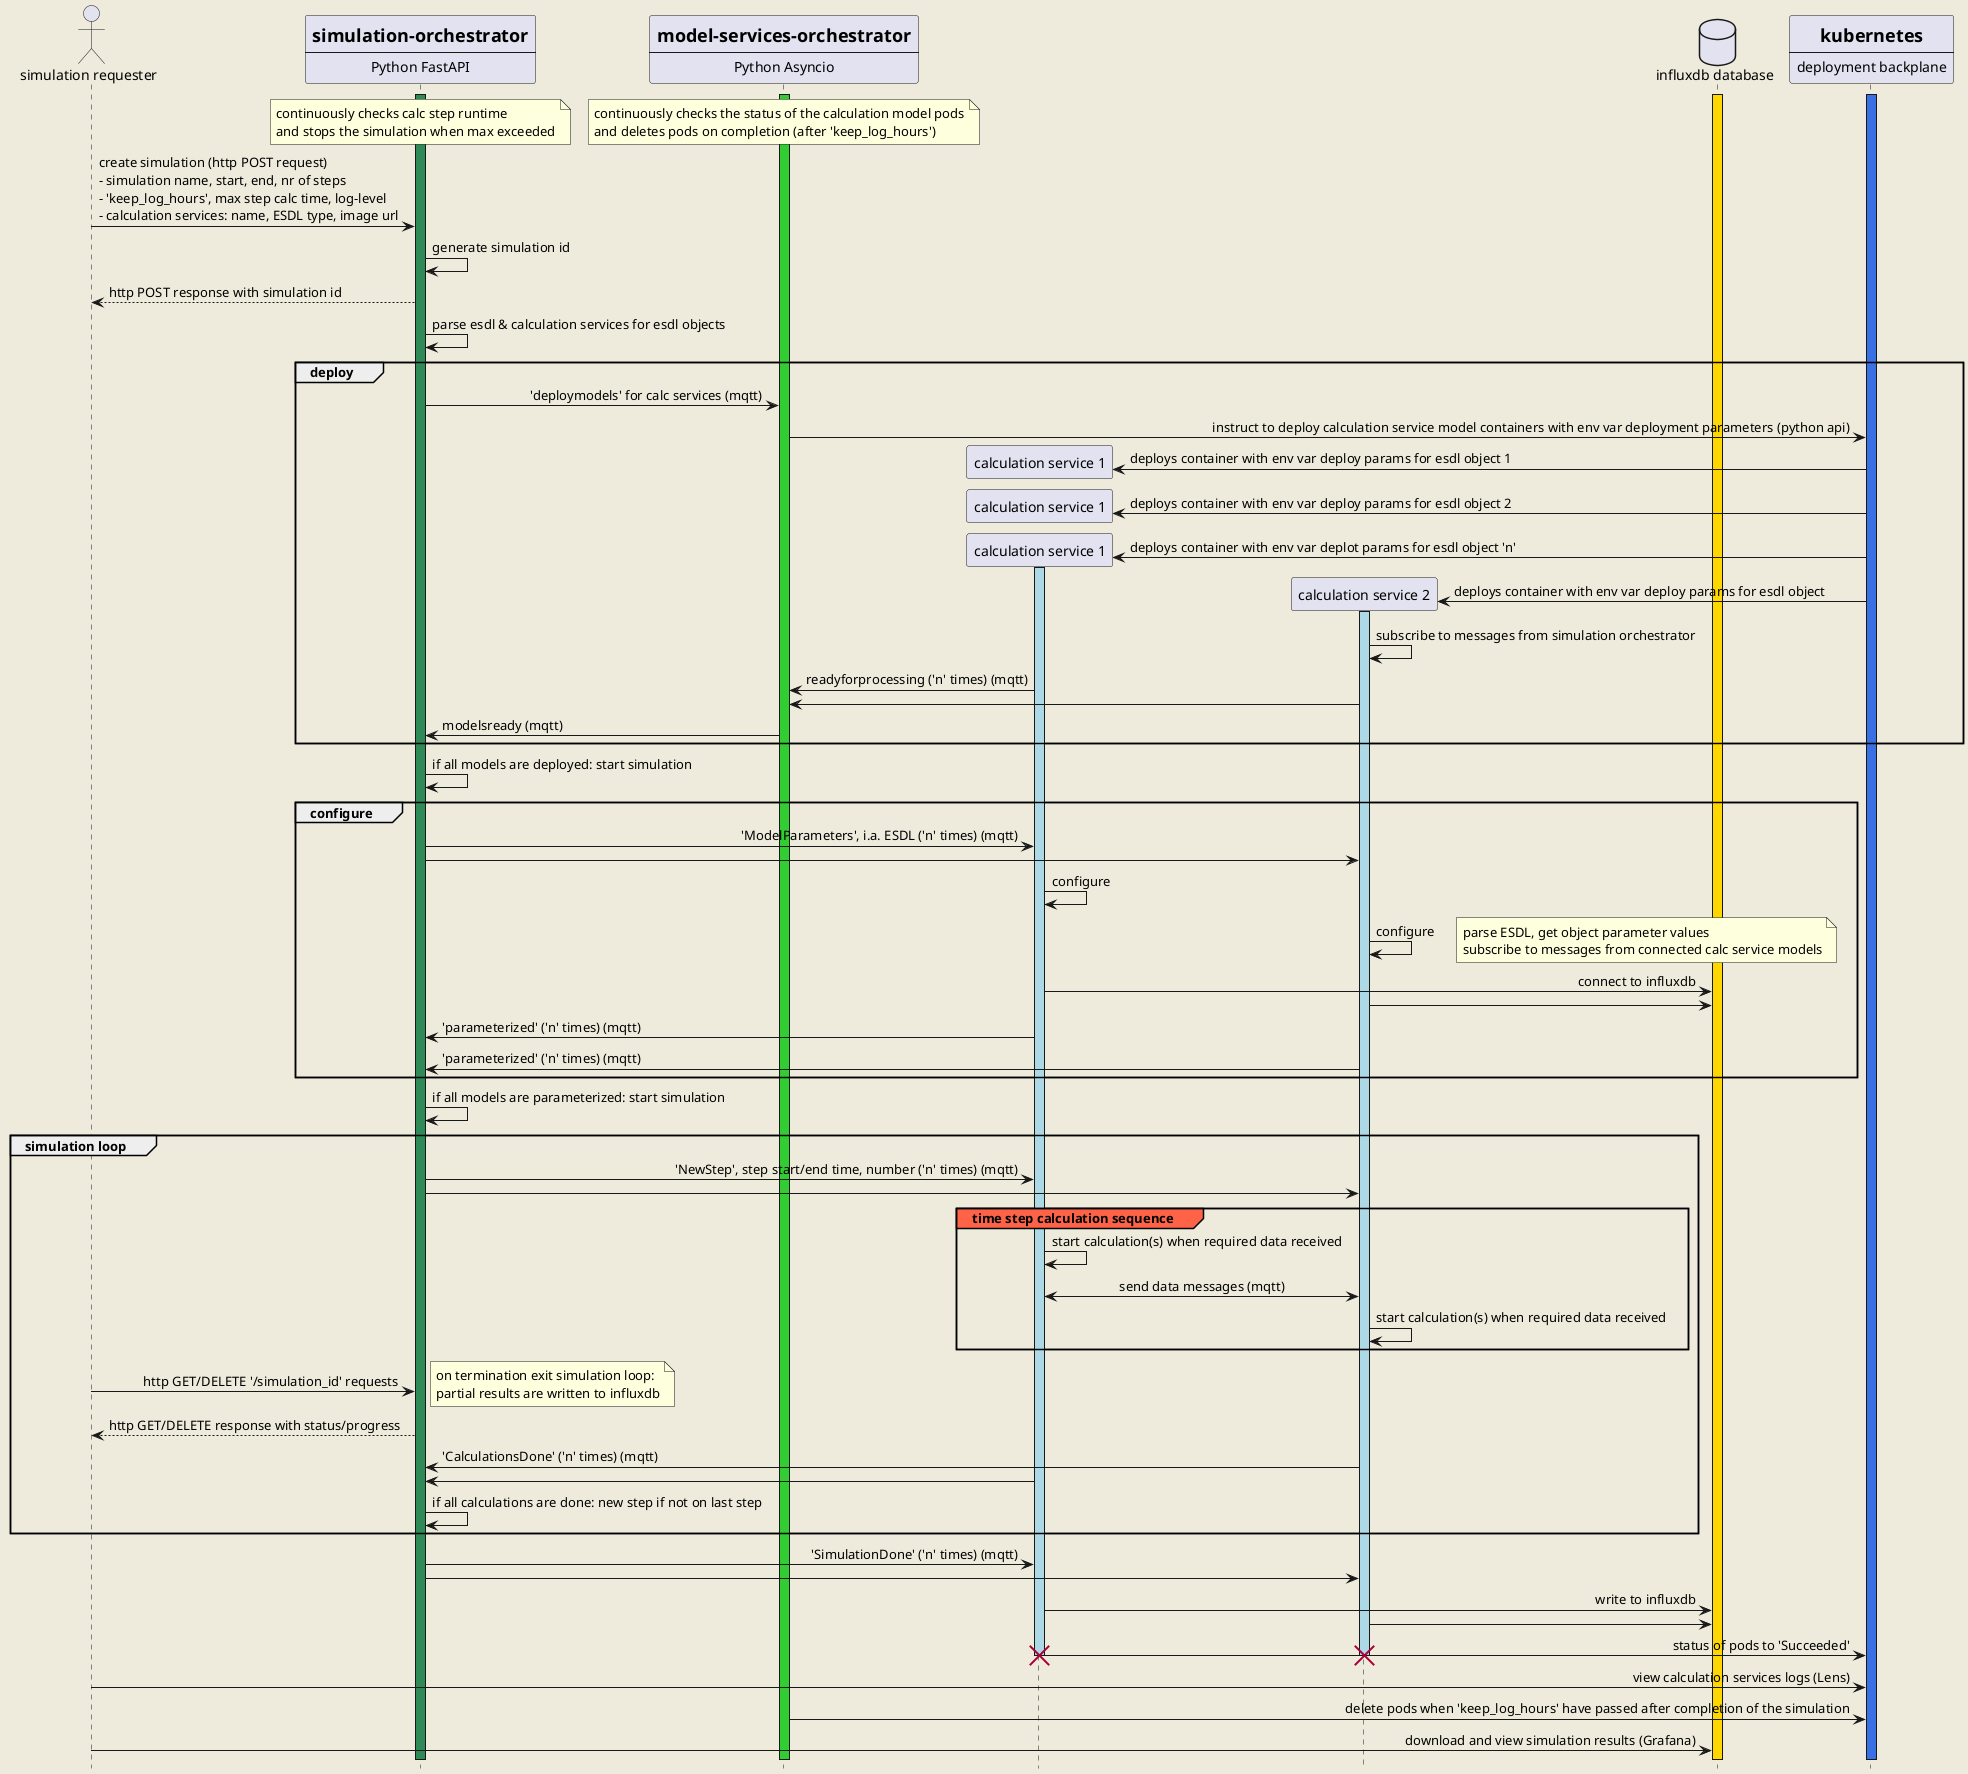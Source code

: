 @startuml
skinparam sequencemessagealign reversedirection

skinparam backgroundColor #EEEBDC
'skinparam handwritten true

actor "simulation requester" as sim_req
participant so [
    = simulation-orchestrator
    ----
    Python FastAPI
]
participant mso [
    = model-services-orchestrator
    ----
    Python Asyncio
]
participant "calculation service 1" as model_1
participant "calculation service 2" as model_2

database "influxdb database" as influxdb
participant deploy_plane [
    = kubernetes
    ----
    deployment backplane
]

activate mso #limegreen
activate so #seagreen
activate influxdb #gold
activate deploy_plane #3970e4

note over so
    continuously checks calc step runtime
    and stops the simulation when max exceeded
end note
/ note over mso
    continuously checks the status of the calculation model pods
    and deletes pods on completion (after 'keep_log_hours')
end note

sim_req -> so : create simulation (http POST request) \n\
- simulation name, start, end, nr of steps \n\
- 'keep_log_hours', max step calc time, log-level \n\
- calculation services: name, ESDL type, image url

so -> so : generate simulation id
so --> sim_req : http POST response with simulation id
so -> so : parse esdl & calculation services for esdl objects

group deploy
so -> mso : 'deploymodels' for calc services (mqtt)

mso -> deploy_plane : instruct to deploy calculation service model containers with env var deployment parameters (python api)

create model_1
deploy_plane -> model_1 : deploys container with env var deploy params for esdl object 1
create model_1
deploy_plane -> model_1 : deploys container with env var deploy params for esdl object 2
create model_1
deploy_plane -> model_1 : deploys container with env var deplot params for esdl object 'n'
activate model_1 #lightblue
create model_2
deploy_plane -> model_2 : deploys container with env var deploy params for esdl object
activate model_2 #lightblue

model_2 -> model_2 : subscribe to messages from simulation orchestrator
model_1 -> mso : readyforprocessing ('n' times) (mqtt)
model_2 -> mso

mso -> so : modelsready (mqtt)
end

so -> so : if all models are deployed: start simulation

group configure
so -> model_1 : 'ModelParameters', i.a. ESDL ('n' times) (mqtt)
so -> model_2 :

model_1 -> model_1 : configure
model_2 -> model_2 : configure
    note right
        parse ESDL, get object parameter values
        subscribe to messages from connected calc service models
    end note

model_1 -> influxdb : connect to influxdb
model_2 -> influxdb

model_1 -> so : 'parameterized' ('n' times) (mqtt)
model_2 -> so : 'parameterized' ('n' times) (mqtt)

end

so -> so : if all models are parameterized: start simulation

group simulation loop
so -> model_1 : 'NewStep', step start/end time, number ('n' times) (mqtt)
so -> model_2 :

group#tomato time step calculation sequence
model_1 -> model_1 : start calculation(s) when required data received
model_1 <-> model_2 : send data messages (mqtt)
model_2 -> model_2 : start calculation(s) when required data received
end

sim_req -> so: http GET/DELETE '/simulation_id' requests
    note right
       on termination exit simulation loop:
       partial results are written to influxdb
    end note
so --> sim_req: http GET/DELETE response with status/progress

model_2 -> so : 'CalculationsDone' ('n' times) (mqtt)
model_1 -> so : 

so -> so : if all calculations are done: new step if not on last step
end

so -> model_1 : 'SimulationDone' ('n' times) (mqtt)
so -> model_2 :
model_1 -> influxdb : write to influxdb
model_2 -> influxdb :
model_1 -> deploy_plane : status of pods to 'Succeeded'
deactivate model_1
destroy model_1
deactivate model_2
destroy model_2

sim_req -> deploy_plane : view calculation services logs (Lens)
mso -> deploy_plane : delete pods when 'keep_log_hours' have passed after completion of the simulation

sim_req -> influxdb : download and view simulation results (Grafana)

hide footbox
@enduml
